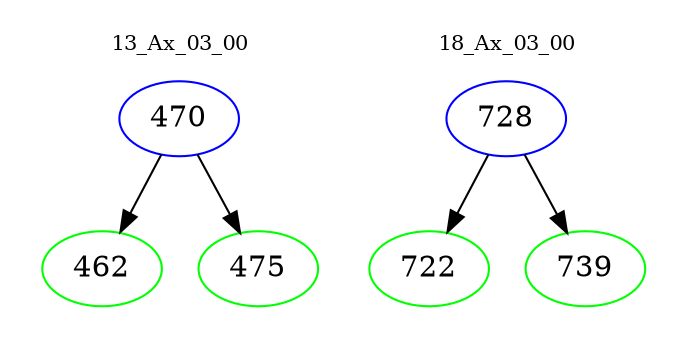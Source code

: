 digraph{
subgraph cluster_0 {
color = white
label = "13_Ax_03_00";
fontsize=10;
T0_470 [label="470", color="blue"]
T0_470 -> T0_462 [color="black"]
T0_462 [label="462", color="green"]
T0_470 -> T0_475 [color="black"]
T0_475 [label="475", color="green"]
}
subgraph cluster_1 {
color = white
label = "18_Ax_03_00";
fontsize=10;
T1_728 [label="728", color="blue"]
T1_728 -> T1_722 [color="black"]
T1_722 [label="722", color="green"]
T1_728 -> T1_739 [color="black"]
T1_739 [label="739", color="green"]
}
}
